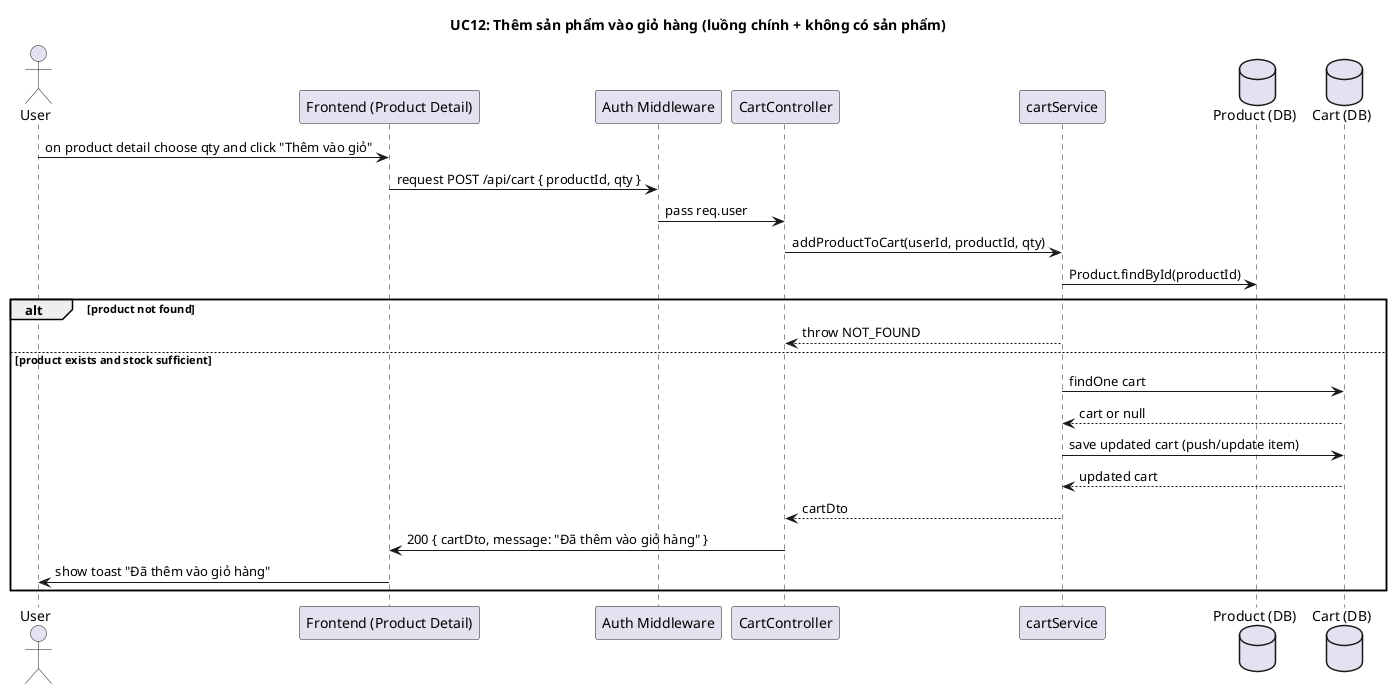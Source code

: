 @startuml UC12_AddToCart_Main

title UC12: Thêm sản phẩm vào giỏ hàng (luồng chính + không có sản phẩm)

actor User
participant Frontend as "Frontend (Product Detail)"
participant Auth as "Auth Middleware"
participant CartController as "CartController"
participant CartService as "cartService"
database ProductDB as "Product (DB)"
database CartDB as "Cart (DB)"

User -> Frontend: on product detail choose qty and click "Thêm vào giỏ"
Frontend -> Auth: request POST /api/cart { productId, qty }
Auth -> CartController: pass req.user
CartController -> CartService: addProductToCart(userId, productId, qty)
CartService -> ProductDB: Product.findById(productId)
alt product not found
  CartService --> CartController: throw NOT_FOUND
else product exists and stock sufficient
  CartService -> CartDB: findOne cart
  CartDB --> CartService: cart or null
  CartService -> CartDB: save updated cart (push/update item)
  CartDB --> CartService: updated cart
  CartService --> CartController: cartDto
  CartController -> Frontend: 200 { cartDto, message: "Đã thêm vào giỏ hàng" }
  Frontend -> User: show toast "Đã thêm vào giỏ hàng"
end
@enduml
